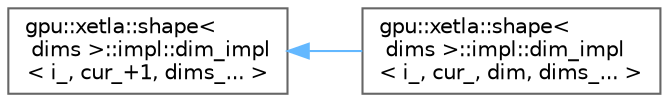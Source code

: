 digraph "Graphical Class Hierarchy"
{
 // LATEX_PDF_SIZE
  bgcolor="transparent";
  edge [fontname=Helvetica,fontsize=10,labelfontname=Helvetica,labelfontsize=10];
  node [fontname=Helvetica,fontsize=10,shape=box,height=0.2,width=0.4];
  rankdir="LR";
  Node0 [id="Node000000",label="gpu::xetla::shape\<\l dims \>::impl::dim_impl\l\< i_, cur_+1, dims_... \>",height=0.2,width=0.4,color="grey40", fillcolor="white", style="filled",URL="$structgpu_1_1xetla_1_1shape_1_1impl_1_1dim__impl.html",tooltip=" "];
  Node0 -> Node1 [id="edge27_Node000000_Node000001",dir="back",color="steelblue1",style="solid",tooltip=" "];
  Node1 [id="Node000001",label="gpu::xetla::shape\<\l dims \>::impl::dim_impl\l\< i_, cur_, dim, dims_... \>",height=0.2,width=0.4,color="grey40", fillcolor="white", style="filled",URL="$structgpu_1_1xetla_1_1shape_1_1impl_1_1dim__impl_3_01i___00_01cur___00_01dim_00_01dims___8_8_8_01_4.html",tooltip=" "];
}
